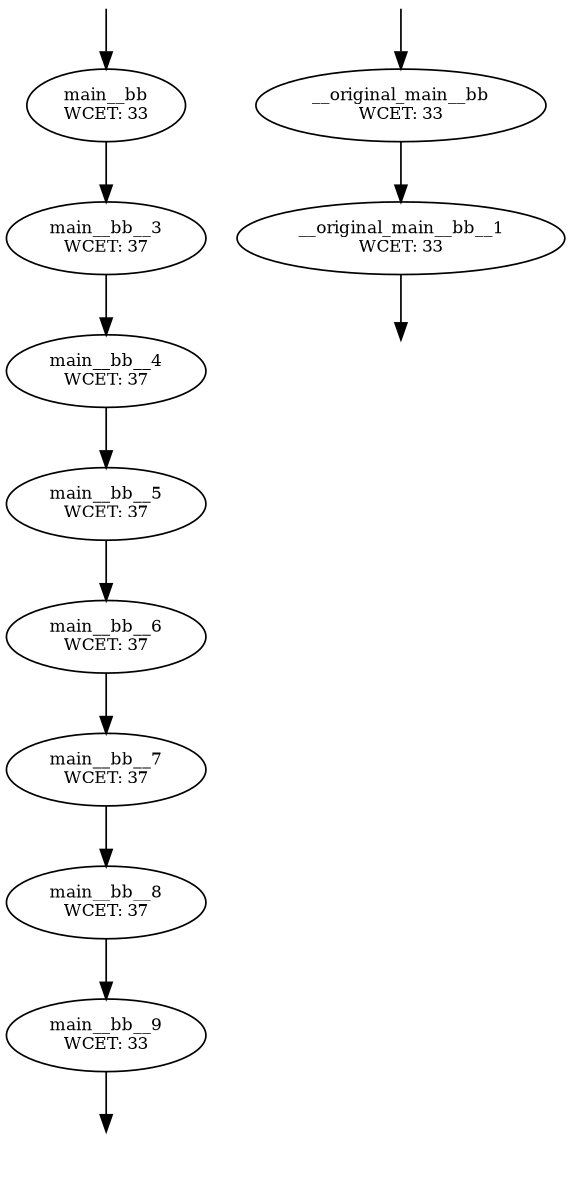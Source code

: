 digraph CFG {
size="10,8"
rankdir="TB"
orientation="portrait"
fontsize=10;
   subgraph "main" {
   "main0"[label="main__bb\nWCET: 33",fontsize=10,width=0.01]
   "main1"[label="main__bb__3\nWCET: 37",fontsize=10,width=0.01]
   "main2"[label="main__bb__4\nWCET: 37",fontsize=10,width=0.01]
   "main3"[label="main__bb__5\nWCET: 37",fontsize=10,width=0.01]
   "main4"[label="main__bb__6\nWCET: 37",fontsize=10,width=0.01]
   "main5"[label="main__bb__7\nWCET: 37",fontsize=10,width=0.01]
   "main6"[label="main__bb__8\nWCET: 37",fontsize=10,width=0.01]
   "main7"[label="main__bb__9\nWCET: 33",fontsize=10,width=0.01]
   "main0" -> "main1"
   "main1" -> "main2"
   "main2" -> "main3"
   "main3" -> "main4"
   "main4" -> "main5"
   "main5" -> "main6"
   "main6" -> "main7"
   "main_entry" [label="",color="white",height="0.01",fontsize=10,width=0.01]
   "main_entry" -> "main0"
   "main_exit" [label="",color="white",fontsize=10,width=0.01]
   "main7" -> "main_exit"
}
   subgraph "__original_main" {
   "__original_main0"[label="__original_main__bb\nWCET: 33",fontsize=10,width=0.01]
   "__original_main1"[label="__original_main__bb__1\nWCET: 33",fontsize=10,width=0.01]
   "__original_main0" -> "__original_main1"
   "__original_main_entry" [label="",color="white",height="0.01",fontsize=10,width=0.01]
   "__original_main_entry" -> "__original_main0"
   "__original_main_exit" [label="",color="white",fontsize=10,width=0.01]
   "__original_main1" -> "__original_main_exit"
}
}

